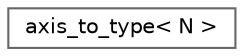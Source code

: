 digraph "类继承关系图"
{
 // INTERACTIVE_SVG=YES
 // LATEX_PDF_SIZE
  bgcolor="transparent";
  edge [fontname=Helvetica,fontsize=10,labelfontname=Helvetica,labelfontsize=10];
  node [fontname=Helvetica,fontsize=10,shape=box,height=0.2,width=0.4];
  rankdir="LR";
  Node0 [id="Node000000",label="axis_to_type\< N \>",height=0.2,width=0.4,color="grey40", fillcolor="white", style="filled",URL="$d8/db3/structaxis__to__type.html",tooltip=" "];
}

